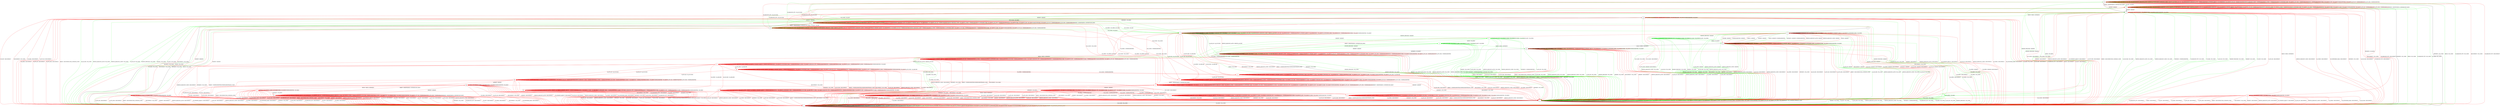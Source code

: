 digraph "" {
	graph ["Incoming time"=0.1345376968383789,
		"Outgoing time"=0.14912867546081543,
		Output="{'States': 36, 'Transitions': 837, 'Filename': '../results/ssh/OpenSSH-DropBear-z3-2.dot'}",
		Reference="{'States': 32, 'Transitions': 683, 'Filename': '../subjects/ssh/OpenSSH.dot'}",
		Solver=z3,
		Updated="{'States': 18, 'Transitions': 222, 'Filename': '../subjects/ssh/DropBear.dot'}",
		"f-measure"=0.15027624309392265,
		precision=0.3063063063063063,
		recall=0.09956076134699854
	];
	a -> a	[key=0,
		label="KEXINIT / NO_CONN"];
	a -> a	[key=1,
		label="SERVICE_REQUEST_AUTH / NO_CONN"];
	a -> a	[key=2,
		label="UA_PK_OK / NO_CONN"];
	a -> a	[key=3,
		label="SERVICE_REQUEST_CONN / NO_CONN"];
	a -> a	[key=4,
		label="NEWKEYS / NO_CONN"];
	a -> a	[key=5,
		label="UA_PK_NOK / NO_CONN"];
	a -> a	[key=6,
		label="CH_CLOSE / CH_NONE"];
	a -> a	[key=7,
		label="CH_REQUEST_PTY / CH_NONE"];
	a -> a	[key=8,
		label="KEX30 / NO_CONN"];
	a -> a	[key=9,
		label="CH_EOF / CH_NONE"];
	a -> a	[key=10,
		label="CH_DATA / CH_NONE"];
	a -> a	[key=11,
		color=green,
		label="KEXINIT_PROCEED / NO_CONN"];
	a -> a	[key=12,
		color=red,
		label="DISCONNECT / NO_CONN"];
	a -> a	[key=13,
		color=red,
		label="CH_WINDOW_ADJUST / CH_NONE"];
	a -> a	[key=14,
		color=red,
		label="DEBUG / NO_CONN"];
	a -> a	[key=15,
		color=red,
		label="UA_NONE / NO_CONN"];
	a -> a	[key=16,
		color=red,
		label="CH_EXTENDED_DATA / CH_NONE"];
	a -> a	[key=17,
		color=red,
		label="IGNORE / NO_CONN"];
	a -> a	[key=18,
		color=red,
		label="UNIMPLEMENTED / NO_CONN"];
	a -> a	[key=19,
		color=red,
		label="UA_PW_OK / NO_CONN"];
	a -> a	[key=20,
		color=red,
		label="UA_PW_NOK / NO_CONN"];
	a -> a	[key=21,
		color=red,
		label="REKEY / NO_CONN|NO_CONN|NO_CONN"];
	a -> j	[key=0,
		label="CH_OPEN / NO_CONN"];
	b -> b	[key=0,
		label="CH_OPEN / CH_MAX"];
	b -> b	[key=1,
		label="CH_DATA / NO_RESP"];
	b -> b	[key=2,
		color=green,
		label="UA_PK_NOK / NO_RESP"];
	b -> b	[key=3,
		color=green,
		label="SERVICE_REQUEST_AUTH / SERVICE_ACCEPT"];
	b -> b	[key=4,
		color=green,
		label="SERVICE_REQUEST_CONN / SERVICE_ACCEPT"];
	b -> b	[key=5,
		color=green,
		label="UA_PK_OK / NO_RESP"];
	b -> b	[key=6,
		color=red,
		label="SERVICE_REQUEST_AUTH / UNIMPLEMENTED"];
	b -> b	[key=7,
		color=red,
		label="CH_WINDOW_ADJUST / NO_RESP"];
	b -> b	[key=8,
		color=red,
		label="DEBUG / NO_RESP"];
	b -> b	[key=9,
		color=red,
		label="UA_PK_OK / UNIMPLEMENTED"];
	b -> b	[key=10,
		color=red,
		label="SERVICE_REQUEST_CONN / UNIMPLEMENTED"];
	b -> b	[key=11,
		color=red,
		label="UA_NONE / UNIMPLEMENTED"];
	b -> b	[key=12,
		color=red,
		label="CH_EXTENDED_DATA / NO_RESP"];
	b -> b	[key=13,
		color=red,
		label="UA_PK_NOK / UNIMPLEMENTED"];
	b -> b	[key=14,
		color=red,
		label="KEX30 / UNIMPLEMENTED"];
	b -> b	[key=15,
		color=red,
		label="IGNORE / NO_RESP"];
	b -> b	[key=16,
		color=red,
		label="CH_EOF / NO_RESP"];
	b -> b	[key=17,
		color=red,
		label="UNIMPLEMENTED / NO_RESP"];
	b -> b	[key=18,
		color=red,
		label="UA_PW_OK / UNIMPLEMENTED"];
	b -> b	[key=19,
		color=red,
		label="UA_PW_NOK / UNIMPLEMENTED"];
	b -> e	[key=0,
		color=green,
		label="CH_EOF / CH_EOF"];
	b -> e	[key=1,
		color=red,
		label="REKEY / KEXINIT|KEX31+NEWKEYS|NO_RESP"];
	b -> f	[key=0,
		label="KEXINIT / KEXINIT"];
	b -> i	[key=0,
		color=green,
		label="CH_CLOSE / CH_EOF"];
	b -> j	[key=0,
		label="NEWKEYS / NO_CONN"];
	b -> j	[key=1,
		color=green,
		label="KEX30 / NO_CONN"];
	b -> j	[key=2,
		color=green,
		label="CH_REQUEST_PTY / NO_CONN"];
	b -> j	[key=3,
		color=red,
		label="DISCONNECT / NO_CONN"];
	b -> j	[key=4,
		color=red,
		label="CH_REQUEST_PTY / DISCONNECT"];
	r	[color=green];
	b -> r	[key=0,
		color=green,
		label="KEXINIT_PROCEED / KEXINIT"];
	t	[color=red];
	b -> t	[key=0,
		color=red,
		label="CH_CLOSE / CH_CLOSE"];
	c -> l	[key=0];
	d -> b	[key=0,
		color=red,
		label="CH_REQUEST_PTY / CH_SUCCESS"];
	d -> d	[key=0,
		label="CH_OPEN / CH_MAX"];
	d -> d	[key=1,
		label="CH_EOF / NO_RESP"];
	d -> d	[key=2,
		color=green,
		label="UA_PK_NOK / NO_RESP"];
	d -> d	[key=3,
		color=green,
		label="SERVICE_REQUEST_AUTH / SERVICE_ACCEPT"];
	d -> d	[key=4,
		color=green,
		label="SERVICE_REQUEST_CONN / SERVICE_ACCEPT"];
	d -> d	[key=5,
		color=green,
		label="UA_PK_OK / NO_RESP"];
	d -> d	[key=6,
		color=red,
		label="SERVICE_REQUEST_AUTH / UNIMPLEMENTED"];
	d -> d	[key=7,
		color=red,
		label="CH_WINDOW_ADJUST / NO_RESP"];
	d -> d	[key=8,
		color=red,
		label="DEBUG / NO_RESP"];
	d -> d	[key=9,
		color=red,
		label="UA_PK_OK / UNIMPLEMENTED"];
	d -> d	[key=10,
		color=red,
		label="SERVICE_REQUEST_CONN / UNIMPLEMENTED"];
	d -> d	[key=11,
		color=red,
		label="UA_NONE / UNIMPLEMENTED"];
	d -> d	[key=12,
		color=red,
		label="CH_EXTENDED_DATA / NO_RESP"];
	d -> d	[key=13,
		color=red,
		label="UA_PK_NOK / UNIMPLEMENTED"];
	d -> d	[key=14,
		color=red,
		label="KEX30 / UNIMPLEMENTED"];
	d -> d	[key=15,
		color=red,
		label="IGNORE / NO_RESP"];
	d -> d	[key=16,
		color=red,
		label="CH_DATA / NO_RESP"];
	d -> d	[key=17,
		color=red,
		label="UNIMPLEMENTED / NO_RESP"];
	d -> d	[key=18,
		color=red,
		label="UA_PW_OK / UNIMPLEMENTED"];
	d -> d	[key=19,
		color=red,
		label="UA_PW_NOK / UNIMPLEMENTED"];
	d -> e	[key=0,
		color=green,
		label="CH_REQUEST_PTY / CH_SUCCESS"];
	d -> f	[key=0,
		color=green,
		label="KEXINIT / KEXINIT"];
	d -> i	[key=0,
		color=green,
		label="CH_CLOSE / NO_RESP"];
	d -> j	[key=0,
		label="NEWKEYS / NO_CONN"];
	d -> j	[key=1,
		color=green,
		label="KEX30 / NO_CONN"];
	d -> j	[key=2,
		color=green,
		label="CH_DATA / NO_CONN"];
	d -> j	[key=3,
		color=red,
		label="DISCONNECT / NO_CONN"];
	d -> n	[key=0,
		color=red,
		label="REKEY / KEXINIT|KEX31+NEWKEYS|NO_RESP"];
	d -> r	[key=0,
		color=green,
		label="KEXINIT_PROCEED / KEXINIT"];
	d -> t	[key=0,
		color=red,
		label="CH_CLOSE / CH_CLOSE"];
	ff	[color=red];
	d -> ff	[key=0,
		color=red,
		label="KEXINIT / KEXINIT"];
	e -> e	[key=0,
		label="CH_OPEN / CH_MAX"];
	e -> e	[key=1,
		label="CH_EOF / NO_RESP"];
	e -> e	[key=2,
		color=green,
		label="UA_PK_NOK / NO_RESP"];
	e -> e	[key=3,
		color=green,
		label="SERVICE_REQUEST_AUTH / SERVICE_ACCEPT"];
	e -> e	[key=4,
		color=green,
		label="SERVICE_REQUEST_CONN / SERVICE_ACCEPT"];
	e -> e	[key=5,
		color=green,
		label="UA_PK_OK / NO_RESP"];
	e -> e	[key=6,
		color=red,
		label="SERVICE_REQUEST_AUTH / NO_RESP"];
	e -> e	[key=7,
		color=red,
		label="CH_WINDOW_ADJUST / NO_RESP"];
	e -> e	[key=8,
		color=red,
		label="DEBUG / NO_RESP"];
	e -> e	[key=9,
		color=red,
		label="UA_PK_OK / UNIMPLEMENTED"];
	e -> e	[key=10,
		color=red,
		label="SERVICE_REQUEST_CONN / NO_RESP"];
	e -> e	[key=11,
		color=red,
		label="UA_NONE / UNIMPLEMENTED"];
	e -> e	[key=12,
		color=red,
		label="CH_EXTENDED_DATA / NO_RESP"];
	e -> e	[key=13,
		color=red,
		label="UA_PK_NOK / UNIMPLEMENTED"];
	e -> e	[key=14,
		color=red,
		label="KEX30 / NO_RESP"];
	e -> e	[key=15,
		color=red,
		label="IGNORE / NO_RESP"];
	e -> e	[key=16,
		color=red,
		label="CH_DATA / NO_RESP"];
	e -> e	[key=17,
		color=red,
		label="UNIMPLEMENTED / NO_RESP"];
	e -> e	[key=18,
		color=red,
		label="UA_PW_OK / UNIMPLEMENTED"];
	e -> e	[key=19,
		color=red,
		label="UA_PW_NOK / UNIMPLEMENTED"];
	e -> e	[key=20,
		color=red,
		label="REKEY / KEXINIT|KEX31+NEWKEYS|NO_RESP"];
	e -> f	[key=0,
		label="KEXINIT / KEXINIT"];
	e -> i	[key=0,
		color=green,
		label="CH_CLOSE / NO_RESP"];
	e -> j	[key=0,
		label="NEWKEYS / NO_CONN"];
	e -> j	[key=1,
		color=green,
		label="KEX30 / NO_CONN"];
	e -> j	[key=2,
		color=green,
		label="CH_REQUEST_PTY / NO_CONN"];
	e -> j	[key=3,
		color=green,
		label="CH_DATA / NO_CONN"];
	e -> j	[key=4,
		color=red,
		label="DISCONNECT / NO_CONN"];
	e -> j	[key=5,
		color=red,
		label="CH_REQUEST_PTY / DISCONNECT"];
	e -> r	[key=0,
		color=green,
		label="KEXINIT_PROCEED / KEXINIT"];
	z	[color=red];
	e -> z	[key=0,
		color=red,
		label="CH_CLOSE / CH_CLOSE"];
	f -> a	[key=0,
		color=green,
		label="CH_CLOSE / NO_CONN"];
	f -> a	[key=1,
		color=red,
		label="CH_CLOSE / DISCONNECT"];
	f -> f	[key=0,
		label="CH_OPEN / CH_MAX"];
	f -> f	[key=1,
		color=red,
		label="DEBUG / NO_RESP"];
	f -> f	[key=2,
		color=red,
		label="IGNORE / NO_RESP"];
	f -> f	[key=3,
		color=red,
		label="UNIMPLEMENTED / NO_RESP"];
	f -> g	[key=0,
		color=green,
		label="KEX30 / KEX31+NEWKEYS"];
	f -> j	[key=0,
		color=green,
		label="UA_PK_NOK / NO_CONN"];
	f -> j	[key=1,
		color=green,
		label="SERVICE_REQUEST_AUTH / NO_CONN"];
	f -> j	[key=2,
		color=green,
		label="SERVICE_REQUEST_CONN / NO_CONN"];
	f -> j	[key=3,
		color=green,
		label="NEWKEYS / UNIMPLEMENTED"];
	f -> j	[key=4,
		color=green,
		label="CH_REQUEST_PTY / NO_CONN"];
	f -> j	[key=5,
		color=green,
		label="CH_DATA / NO_CONN"];
	f -> j	[key=6,
		color=green,
		label="UA_PK_OK / NO_CONN"];
	f -> j	[key=7,
		color=green,
		label="KEXINIT_PROCEED / NO_CONN"];
	f -> j	[key=8,
		color=green,
		label="KEXINIT / NO_CONN"];
	f -> j	[key=9,
		color=green,
		label="CH_EOF / NO_CONN"];
	f -> j	[key=10,
		color=red,
		label="DISCONNECT / NO_CONN"];
	f -> j	[key=11,
		color=red,
		label="KEXINIT / DISCONNECT"];
	f -> j	[key=12,
		color=red,
		label="SERVICE_REQUEST_AUTH / DISCONNECT"];
	f -> j	[key=13,
		color=red,
		label="CH_WINDOW_ADJUST / DISCONNECT"];
	f -> j	[key=14,
		color=red,
		label="UA_PK_OK / DISCONNECT"];
	f -> j	[key=15,
		color=red,
		label="SERVICE_REQUEST_CONN / DISCONNECT"];
	f -> j	[key=16,
		color=red,
		label="UA_NONE / DISCONNECT"];
	f -> j	[key=17,
		color=red,
		label="CH_EXTENDED_DATA / DISCONNECT"];
	f -> j	[key=18,
		color=red,
		label="NEWKEYS / NO_CONN"];
	f -> j	[key=19,
		color=red,
		label="UA_PK_NOK / DISCONNECT"];
	f -> j	[key=20,
		color=red,
		label="CH_REQUEST_PTY / DISCONNECT"];
	f -> j	[key=21,
		color=red,
		label="CH_EOF / DISCONNECT"];
	f -> j	[key=22,
		color=red,
		label="CH_DATA / DISCONNECT"];
	f -> j	[key=23,
		color=red,
		label="UA_PW_OK / DISCONNECT"];
	f -> j	[key=24,
		color=red,
		label="UA_PW_NOK / DISCONNECT"];
	f -> j	[key=25,
		color=red,
		label="REKEY / DISCONNECT|NO_CONN|NO_CONN"];
	jj	[color=red];
	f -> jj	[key=0,
		color=red,
		label="KEX30 / KEX31+NEWKEYS"];
	g -> a	[key=0,
		color=green,
		label="CH_CLOSE / NO_CONN"];
	g -> a	[key=1,
		color=red,
		label="CH_CLOSE / DISCONNECT"];
	g -> g	[key=0,
		label="CH_OPEN / CH_MAX"];
	g -> g	[key=1,
		color=green,
		label="KEX30 / UNIMPLEMENTED"];
	g -> g	[key=2,
		color=red,
		label="DEBUG / NO_RESP"];
	g -> g	[key=3,
		color=red,
		label="IGNORE / NO_RESP"];
	g -> g	[key=4,
		color=red,
		label="UNIMPLEMENTED / NO_RESP"];
	g -> j	[key=0,
		color=green,
		label="UA_PK_NOK / NO_CONN"];
	g -> j	[key=1,
		color=green,
		label="SERVICE_REQUEST_AUTH / NO_CONN"];
	g -> j	[key=2,
		color=green,
		label="SERVICE_REQUEST_CONN / NO_CONN"];
	g -> j	[key=3,
		color=green,
		label="CH_REQUEST_PTY / NO_CONN"];
	g -> j	[key=4,
		color=green,
		label="CH_DATA / NO_CONN"];
	g -> j	[key=5,
		color=green,
		label="UA_PK_OK / NO_CONN"];
	g -> j	[key=6,
		color=green,
		label="KEXINIT_PROCEED / NO_CONN"];
	g -> j	[key=7,
		color=green,
		label="KEXINIT / NO_CONN"];
	g -> j	[key=8,
		color=green,
		label="CH_EOF / NO_CONN"];
	g -> j	[key=9,
		color=red,
		label="DISCONNECT / NO_CONN"];
	g -> j	[key=10,
		color=red,
		label="KEXINIT / DISCONNECT"];
	g -> j	[key=11,
		color=red,
		label="SERVICE_REQUEST_AUTH / DISCONNECT"];
	g -> j	[key=12,
		color=red,
		label="CH_WINDOW_ADJUST / DISCONNECT"];
	g -> j	[key=13,
		color=red,
		label="UA_PK_OK / DISCONNECT"];
	g -> j	[key=14,
		color=red,
		label="SERVICE_REQUEST_CONN / DISCONNECT"];
	g -> j	[key=15,
		color=red,
		label="UA_NONE / DISCONNECT"];
	g -> j	[key=16,
		color=red,
		label="CH_EXTENDED_DATA / DISCONNECT"];
	g -> j	[key=17,
		color=red,
		label="UA_PK_NOK / DISCONNECT"];
	g -> j	[key=18,
		color=red,
		label="CH_REQUEST_PTY / DISCONNECT"];
	g -> j	[key=19,
		color=red,
		label="KEX30 / DISCONNECT"];
	g -> j	[key=20,
		color=red,
		label="CH_EOF / DISCONNECT"];
	g -> j	[key=21,
		color=red,
		label="CH_DATA / DISCONNECT"];
	g -> j	[key=22,
		color=red,
		label="UA_PW_OK / DISCONNECT"];
	g -> j	[key=23,
		color=red,
		label="UA_PW_NOK / DISCONNECT"];
	g -> j	[key=24,
		color=red,
		label="REKEY / DISCONNECT|NO_CONN|NO_CONN"];
	g -> n	[key=0,
		label="NEWKEYS / NO_RESP"];
	h -> a	[key=0,
		color=green,
		label="UA_PK_NOK / NO_CONN"];
	h -> a	[key=1,
		color=green,
		label="SERVICE_REQUEST_AUTH / NO_CONN"];
	h -> a	[key=2,
		color=green,
		label="SERVICE_REQUEST_CONN / NO_CONN"];
	h -> a	[key=3,
		color=green,
		label="UA_PK_OK / NO_CONN"];
	h -> a	[key=4,
		color=green,
		label="KEXINIT_PROCEED / NO_CONN"];
	h -> a	[key=5,
		color=green,
		label="KEXINIT / NO_CONN"];
	h -> a	[key=6,
		color=red,
		label="DISCONNECT / NO_CONN"];
	h -> a	[key=7,
		color=red,
		label="KEXINIT / DISCONNECT"];
	h -> a	[key=8,
		color=red,
		label="SERVICE_REQUEST_AUTH / DISCONNECT"];
	h -> a	[key=9,
		color=red,
		label="UA_PK_OK / DISCONNECT"];
	h -> a	[key=10,
		color=red,
		label="SERVICE_REQUEST_CONN / DISCONNECT"];
	h -> a	[key=11,
		color=red,
		label="UA_NONE / DISCONNECT"];
	h -> a	[key=12,
		color=red,
		label="UA_PK_NOK / DISCONNECT"];
	h -> a	[key=13,
		color=red,
		label="KEX30 / DISCONNECT"];
	h -> a	[key=14,
		color=red,
		label="UA_PW_OK / DISCONNECT"];
	h -> a	[key=15,
		color=red,
		label="UA_PW_NOK / DISCONNECT"];
	h -> a	[key=16,
		color=red,
		label="REKEY / DISCONNECT|NO_CONN|NO_CONN"];
	h -> h	[key=0,
		label="CH_CLOSE / CH_NONE"];
	h -> h	[key=1,
		label="CH_REQUEST_PTY / CH_NONE"];
	h -> h	[key=2,
		label="CH_EOF / CH_NONE"];
	h -> h	[key=3,
		label="CH_DATA / CH_NONE"];
	h -> h	[key=4,
		color=green,
		label="KEX30 / UNIMPLEMENTED"];
	h -> h	[key=5,
		color=red,
		label="CH_WINDOW_ADJUST / CH_NONE"];
	h -> h	[key=6,
		color=red,
		label="DEBUG / NO_RESP"];
	h -> h	[key=7,
		color=red,
		label="CH_EXTENDED_DATA / CH_NONE"];
	h -> h	[key=8,
		color=red,
		label="IGNORE / NO_RESP"];
	h -> h	[key=9,
		color=red,
		label="UNIMPLEMENTED / NO_RESP"];
	h -> j	[key=0,
		color=green,
		label="CH_OPEN / NO_CONN"];
	h -> j	[key=1,
		color=red,
		label="CH_OPEN / DISCONNECT"];
	h -> k	[key=0,
		label="NEWKEYS / NO_RESP"];
	i -> a	[key=0,
		label="NEWKEYS / NO_CONN"];
	i -> a	[key=1,
		color=green,
		label="KEX30 / NO_CONN"];
	i -> a	[key=2,
		color=red,
		label="DISCONNECT / NO_CONN"];
	i -> a	[key=3,
		color=red,
		label="SERVICE_REQUEST_CONN / DISCONNECT"];
	i -> a	[key=4,
		color=red,
		label="REKEY / UNIMPLEMENTED|UNIMPLEMENTED|NO_CONN"];
	i -> i	[key=0,
		label="SERVICE_REQUEST_AUTH / SERVICE_ACCEPT"];
	i -> i	[key=1,
		label="CH_CLOSE / CH_NONE"];
	i -> i	[key=2,
		label="CH_REQUEST_PTY / CH_NONE"];
	i -> i	[key=3,
		label="CH_EOF / CH_NONE"];
	i -> i	[key=4,
		label="CH_DATA / CH_NONE"];
	i -> i	[key=5,
		color=green,
		label="UA_PK_NOK / NO_RESP"];
	i -> i	[key=6,
		color=green,
		label="SERVICE_REQUEST_CONN / SERVICE_ACCEPT"];
	i -> i	[key=7,
		color=green,
		label="UA_PK_OK / NO_RESP"];
	i -> i	[key=8,
		color=red,
		label="KEXINIT / UNIMPLEMENTED"];
	i -> i	[key=9,
		color=red,
		label="CH_WINDOW_ADJUST / CH_NONE"];
	i -> i	[key=10,
		color=red,
		label="DEBUG / NO_RESP"];
	i -> i	[key=11,
		color=red,
		label="CH_EXTENDED_DATA / CH_NONE"];
	i -> i	[key=12,
		color=red,
		label="KEX30 / UNIMPLEMENTED"];
	i -> i	[key=13,
		color=red,
		label="IGNORE / NO_RESP"];
	i -> i	[key=14,
		color=red,
		label="UNIMPLEMENTED / NO_RESP"];
	i -> n	[key=0,
		color=green,
		label="CH_OPEN / CH_OPEN_SUCCESS"];
	p	[color=green];
	i -> p	[key=0,
		color=green,
		label="KEXINIT_PROCEED / KEXINIT"];
	q	[color=green];
	i -> q	[key=0,
		color=green,
		label="KEXINIT / KEXINIT"];
	i -> t	[key=0,
		color=red,
		label="UA_PK_OK / UA_SUCCESS"];
	i -> t	[key=1,
		color=red,
		label="UA_PW_OK / UA_SUCCESS"];
	u	[color=red];
	i -> u	[key=0,
		color=red,
		label="UA_PW_NOK / UA_FAILURE"];
	v	[color=red];
	i -> v	[key=0,
		color=red,
		label="UA_NONE / UA_FAILURE"];
	w	[color=red];
	i -> w	[key=0,
		color=red,
		label="UA_PK_NOK / UA_FAILURE"];
	x	[color=red];
	i -> x	[key=0,
		color=red,
		label="CH_OPEN / UNIMPLEMENTED"];
	j -> a	[key=0,
		label="CH_CLOSE / NO_CONN"];
	j -> j	[key=0,
		label="KEXINIT / NO_CONN"];
	j -> j	[key=1,
		label="SERVICE_REQUEST_AUTH / NO_CONN"];
	j -> j	[key=2,
		label="UA_PK_OK / NO_CONN"];
	j -> j	[key=3,
		label="SERVICE_REQUEST_CONN / NO_CONN"];
	j -> j	[key=4,
		label="NEWKEYS / NO_CONN"];
	j -> j	[key=5,
		label="UA_PK_NOK / NO_CONN"];
	j -> j	[key=6,
		label="CH_OPEN / CH_MAX"];
	j -> j	[key=7,
		label="CH_REQUEST_PTY / NO_CONN"];
	j -> j	[key=8,
		label="KEX30 / NO_CONN"];
	j -> j	[key=9,
		label="CH_EOF / NO_CONN"];
	j -> j	[key=10,
		label="CH_DATA / NO_CONN"];
	j -> j	[key=11,
		color=green,
		label="KEXINIT_PROCEED / NO_CONN"];
	j -> j	[key=12,
		color=red,
		label="DISCONNECT / NO_CONN"];
	j -> j	[key=13,
		color=red,
		label="CH_WINDOW_ADJUST / NO_CONN"];
	j -> j	[key=14,
		color=red,
		label="DEBUG / NO_CONN"];
	j -> j	[key=15,
		color=red,
		label="UA_NONE / NO_CONN"];
	j -> j	[key=16,
		color=red,
		label="CH_EXTENDED_DATA / NO_CONN"];
	j -> j	[key=17,
		color=red,
		label="IGNORE / NO_CONN"];
	j -> j	[key=18,
		color=red,
		label="UNIMPLEMENTED / NO_CONN"];
	j -> j	[key=19,
		color=red,
		label="UA_PW_OK / NO_CONN"];
	j -> j	[key=20,
		color=red,
		label="UA_PW_NOK / NO_CONN"];
	j -> j	[key=21,
		color=red,
		label="REKEY / NO_CONN|NO_CONN|NO_CONN"];
	k -> a	[key=0,
		label="NEWKEYS / NO_CONN"];
	k -> a	[key=1,
		color=green,
		label="KEX30 / NO_CONN"];
	k -> a	[key=2,
		color=green,
		label="SERVICE_REQUEST_CONN / NO_CONN"];
	k -> a	[key=3,
		color=red,
		label="DISCONNECT / NO_CONN"];
	k -> a	[key=4,
		color=red,
		label="SERVICE_REQUEST_CONN / DISCONNECT"];
	k -> a	[key=5,
		color=red,
		label="REKEY / UNIMPLEMENTED|UNIMPLEMENTED|NO_CONN"];
	k -> i	[key=0,
		color=green,
		label="UA_PK_OK / UA_SUCCESS"];
	k -> i	[key=1,
		color=red,
		label="SERVICE_REQUEST_AUTH / SERVICE_ACCEPT"];
	k -> j	[key=0,
		color=green,
		label="CH_OPEN / NO_CONN"];
	k -> k	[key=0,
		label="CH_CLOSE / CH_NONE"];
	k -> k	[key=1,
		label="CH_REQUEST_PTY / CH_NONE"];
	k -> k	[key=2,
		label="CH_EOF / CH_NONE"];
	k -> k	[key=3,
		label="CH_DATA / CH_NONE"];
	k -> k	[key=4,
		color=green,
		label="UA_PK_NOK / UA_FAILURE"];
	k -> k	[key=5,
		color=green,
		label="SERVICE_REQUEST_AUTH / SERVICE_ACCEPT"];
	k -> k	[key=6,
		color=red,
		label="KEXINIT / UNIMPLEMENTED"];
	k -> k	[key=7,
		color=red,
		label="CH_WINDOW_ADJUST / CH_NONE"];
	k -> k	[key=8,
		color=red,
		label="DEBUG / NO_RESP"];
	k -> k	[key=9,
		color=red,
		label="UA_PK_OK / UNIMPLEMENTED"];
	k -> k	[key=10,
		color=red,
		label="UA_NONE / UNIMPLEMENTED"];
	k -> k	[key=11,
		color=red,
		label="CH_EXTENDED_DATA / CH_NONE"];
	k -> k	[key=12,
		color=red,
		label="UA_PK_NOK / UNIMPLEMENTED"];
	k -> k	[key=13,
		color=red,
		label="KEX30 / UNIMPLEMENTED"];
	k -> k	[key=14,
		color=red,
		label="IGNORE / NO_RESP"];
	k -> k	[key=15,
		color=red,
		label="UNIMPLEMENTED / NO_RESP"];
	k -> k	[key=16,
		color=red,
		label="UA_PW_OK / UNIMPLEMENTED"];
	k -> k	[key=17,
		color=red,
		label="UA_PW_NOK / UNIMPLEMENTED"];
	k -> p	[key=0,
		color=green,
		label="KEXINIT_PROCEED / KEXINIT"];
	k -> q	[key=0,
		color=green,
		label="KEXINIT / KEXINIT"];
	s	[color=red];
	k -> s	[key=0,
		color=red,
		label="CH_OPEN / UNIMPLEMENTED"];
	l -> a	[key=0,
		color=green,
		label="UA_PK_NOK / KEXINIT"];
	l -> a	[key=1,
		color=green,
		label="SERVICE_REQUEST_AUTH / KEXINIT"];
	l -> a	[key=2,
		color=green,
		label="SERVICE_REQUEST_CONN / KEXINIT"];
	l -> a	[key=3,
		color=green,
		label="UA_PK_OK / KEXINIT"];
	l -> a	[key=4,
		color=red,
		label="DISCONNECT / KEXINIT"];
	l -> a	[key=5,
		color=red,
		label="UA_PK_OK / KEXINIT+DISCONNECT"];
	l -> a	[key=6,
		color=red,
		label="UA_NONE / KEXINIT+DISCONNECT"];
	l -> a	[key=7,
		color=red,
		label="NEWKEYS / KEXINIT"];
	l -> a	[key=8,
		color=red,
		label="UA_PK_NOK / KEXINIT+DISCONNECT"];
	l -> a	[key=9,
		color=red,
		label="UA_PW_OK / KEXINIT+DISCONNECT"];
	l -> a	[key=10,
		color=red,
		label="UA_PW_NOK / KEXINIT+DISCONNECT"];
	l -> j	[key=0,
		color=green,
		label="CH_OPEN / KEXINIT"];
	l -> j	[key=1,
		color=red,
		label="CH_OPEN / KEXINIT+DISCONNECT"];
	l -> k	[key=0,
		color=red,
		label="REKEY / KEXINIT|KEX31+NEWKEYS|NO_RESP"];
	l -> l	[key=0,
		label="CH_CLOSE / CH_NONE"];
	l -> l	[key=1,
		label="CH_REQUEST_PTY / CH_NONE"];
	l -> l	[key=2,
		label="CH_EOF / CH_NONE"];
	l -> l	[key=3,
		label="CH_DATA / CH_NONE"];
	l -> l	[key=4,
		color=red,
		label="CH_WINDOW_ADJUST / CH_NONE"];
	l -> l	[key=5,
		color=red,
		label="CH_EXTENDED_DATA / CH_NONE"];
	l -> m	[key=0,
		label="KEXINIT / KEXINIT"];
	l -> m	[key=1,
		color=green,
		label="KEX30 / KEXINIT+UNIMPLEMENTED"];
	l -> m	[key=2,
		color=green,
		label="NEWKEYS / KEXINIT+UNIMPLEMENTED"];
	l -> m	[key=3,
		color=red,
		label="SERVICE_REQUEST_AUTH / KEXINIT"];
	l -> m	[key=4,
		color=red,
		label="DEBUG / KEXINIT"];
	l -> m	[key=5,
		color=red,
		label="SERVICE_REQUEST_CONN / KEXINIT"];
	l -> m	[key=6,
		color=red,
		label="KEX30 / KEXINIT"];
	l -> m	[key=7,
		color=red,
		label="IGNORE / KEXINIT"];
	l -> m	[key=8,
		color=red,
		label="UNIMPLEMENTED / KEXINIT"];
	o	[color=green];
	l -> o	[key=0,
		color=green,
		label="KEXINIT_PROCEED / KEXINIT"];
	m -> a	[key=0,
		color=green,
		label="UA_PK_NOK / NO_CONN"];
	m -> a	[key=1,
		color=green,
		label="SERVICE_REQUEST_AUTH / NO_CONN"];
	m -> a	[key=2,
		color=green,
		label="SERVICE_REQUEST_CONN / NO_CONN"];
	m -> a	[key=3,
		color=green,
		label="UA_PK_OK / NO_CONN"];
	m -> a	[key=4,
		color=green,
		label="KEXINIT_PROCEED / NO_CONN"];
	m -> a	[key=5,
		color=green,
		label="KEXINIT / NO_CONN"];
	m -> a	[key=6,
		color=red,
		label="DISCONNECT / NO_CONN"];
	m -> a	[key=7,
		color=red,
		label="KEXINIT / DISCONNECT"];
	m -> a	[key=8,
		color=red,
		label="SERVICE_REQUEST_AUTH / DISCONNECT"];
	m -> a	[key=9,
		color=red,
		label="UA_PK_OK / DISCONNECT"];
	m -> a	[key=10,
		color=red,
		label="SERVICE_REQUEST_CONN / DISCONNECT"];
	m -> a	[key=11,
		color=red,
		label="UA_NONE / DISCONNECT"];
	m -> a	[key=12,
		color=red,
		label="NEWKEYS / NO_CONN"];
	m -> a	[key=13,
		color=red,
		label="UA_PK_NOK / DISCONNECT"];
	m -> a	[key=14,
		color=red,
		label="UA_PW_OK / DISCONNECT"];
	m -> a	[key=15,
		color=red,
		label="UA_PW_NOK / DISCONNECT"];
	m -> a	[key=16,
		color=red,
		label="REKEY / DISCONNECT|NO_CONN|NO_CONN"];
	m -> h	[key=0,
		label="KEX30 / KEX31+NEWKEYS"];
	m -> j	[key=0,
		color=green,
		label="CH_OPEN / NO_CONN"];
	m -> j	[key=1,
		color=red,
		label="CH_OPEN / DISCONNECT"];
	m -> m	[key=0,
		label="CH_CLOSE / CH_NONE"];
	m -> m	[key=1,
		label="CH_REQUEST_PTY / CH_NONE"];
	m -> m	[key=2,
		label="CH_EOF / CH_NONE"];
	m -> m	[key=3,
		label="CH_DATA / CH_NONE"];
	m -> m	[key=4,
		color=green,
		label="NEWKEYS / UNIMPLEMENTED"];
	m -> m	[key=5,
		color=red,
		label="CH_WINDOW_ADJUST / CH_NONE"];
	m -> m	[key=6,
		color=red,
		label="DEBUG / NO_RESP"];
	m -> m	[key=7,
		color=red,
		label="CH_EXTENDED_DATA / CH_NONE"];
	m -> m	[key=8,
		color=red,
		label="IGNORE / NO_RESP"];
	m -> m	[key=9,
		color=red,
		label="UNIMPLEMENTED / NO_RESP"];
	n -> b	[key=0,
		color=green,
		label="CH_REQUEST_PTY / CH_SUCCESS"];
	n -> d	[key=0,
		color=green,
		label="CH_EOF / CH_EOF"];
	n -> e	[key=0,
		color=red,
		label="CH_REQUEST_PTY / CH_SUCCESS"];
	n -> f	[key=0,
		color=green,
		label="KEXINIT / KEXINIT"];
	n -> i	[key=0,
		color=green,
		label="CH_CLOSE / CH_EOF"];
	n -> j	[key=0,
		label="NEWKEYS / NO_CONN"];
	n -> j	[key=1,
		color=green,
		label="KEX30 / NO_CONN"];
	n -> j	[key=2,
		color=red,
		label="DISCONNECT / NO_CONN"];
	n -> n	[key=0,
		label="CH_OPEN / CH_MAX"];
	n -> n	[key=1,
		label="CH_DATA / NO_RESP"];
	n -> n	[key=2,
		color=green,
		label="UA_PK_NOK / NO_RESP"];
	n -> n	[key=3,
		color=green,
		label="SERVICE_REQUEST_AUTH / SERVICE_ACCEPT"];
	n -> n	[key=4,
		color=green,
		label="SERVICE_REQUEST_CONN / SERVICE_ACCEPT"];
	n -> n	[key=5,
		color=green,
		label="UA_PK_OK / NO_RESP"];
	n -> n	[key=6,
		color=red,
		label="SERVICE_REQUEST_AUTH / NO_RESP"];
	n -> n	[key=7,
		color=red,
		label="CH_WINDOW_ADJUST / NO_RESP"];
	n -> n	[key=8,
		color=red,
		label="DEBUG / NO_RESP"];
	n -> n	[key=9,
		color=red,
		label="UA_PK_OK / UNIMPLEMENTED"];
	n -> n	[key=10,
		color=red,
		label="SERVICE_REQUEST_CONN / NO_RESP"];
	n -> n	[key=11,
		color=red,
		label="UA_NONE / UNIMPLEMENTED"];
	n -> n	[key=12,
		color=red,
		label="CH_EXTENDED_DATA / NO_RESP"];
	n -> n	[key=13,
		color=red,
		label="UA_PK_NOK / UNIMPLEMENTED"];
	n -> n	[key=14,
		color=red,
		label="KEX30 / NO_RESP"];
	n -> n	[key=15,
		color=red,
		label="IGNORE / NO_RESP"];
	n -> n	[key=16,
		color=red,
		label="CH_EOF / NO_RESP"];
	n -> n	[key=17,
		color=red,
		label="UNIMPLEMENTED / NO_RESP"];
	n -> n	[key=18,
		color=red,
		label="UA_PW_OK / UNIMPLEMENTED"];
	n -> n	[key=19,
		color=red,
		label="UA_PW_NOK / UNIMPLEMENTED"];
	n -> n	[key=20,
		color=red,
		label="REKEY / KEXINIT|KEX31+NEWKEYS|NO_RESP"];
	n -> r	[key=0,
		color=green,
		label="KEXINIT_PROCEED / KEXINIT"];
	n -> z	[key=0,
		color=red,
		label="CH_CLOSE / CH_CLOSE"];
	n -> ff	[key=0,
		color=red,
		label="KEXINIT / KEXINIT"];
	o -> a	[key=0,
		color=green,
		label="UA_PK_NOK / NO_CONN"];
	o -> a	[key=1,
		color=green,
		label="SERVICE_REQUEST_AUTH / NO_CONN"];
	o -> a	[key=2,
		color=green,
		label="SERVICE_REQUEST_CONN / NO_CONN"];
	o -> a	[key=3,
		color=green,
		label="UA_PK_OK / NO_CONN"];
	o -> a	[key=4,
		color=green,
		label="KEXINIT_PROCEED / NO_CONN"];
	o -> a	[key=5,
		color=green,
		label="KEXINIT / NO_CONN"];
	o -> j	[key=0,
		color=green,
		label="CH_OPEN / NO_CONN"];
	o -> m	[key=0,
		color=green,
		label="KEX30 / NO_RESP"];
	o -> o	[key=0,
		color=green,
		label="NEWKEYS / UNIMPLEMENTED"];
	o -> o	[key=1,
		color=green,
		label="CH_REQUEST_PTY / CH_NONE"];
	o -> o	[key=2,
		color=green,
		label="CH_DATA / CH_NONE"];
	o -> o	[key=3,
		color=green,
		label="CH_CLOSE / CH_NONE"];
	o -> o	[key=4,
		color=green,
		label="CH_EOF / CH_NONE"];
	p -> a	[key=0,
		color=green,
		label="UA_PK_NOK / NO_CONN"];
	p -> a	[key=1,
		color=green,
		label="SERVICE_REQUEST_AUTH / NO_CONN"];
	p -> a	[key=2,
		color=green,
		label="SERVICE_REQUEST_CONN / NO_CONN"];
	p -> a	[key=3,
		color=green,
		label="NEWKEYS / UNIMPLEMENTED"];
	p -> a	[key=4,
		color=green,
		label="UA_PK_OK / NO_CONN"];
	p -> a	[key=5,
		color=green,
		label="KEXINIT_PROCEED / NO_CONN"];
	p -> a	[key=6,
		color=green,
		label="KEXINIT / NO_CONN"];
	p -> j	[key=0,
		color=green,
		label="CH_OPEN / NO_CONN"];
	p -> p	[key=0,
		color=green,
		label="CH_REQUEST_PTY / CH_NONE"];
	p -> p	[key=1,
		color=green,
		label="CH_DATA / CH_NONE"];
	p -> p	[key=2,
		color=green,
		label="CH_CLOSE / CH_NONE"];
	p -> p	[key=3,
		color=green,
		label="CH_EOF / CH_NONE"];
	p -> q	[key=0,
		color=green,
		label="KEX30 / NO_RESP"];
	q -> a	[key=0,
		color=green,
		label="UA_PK_NOK / NO_CONN"];
	q -> a	[key=1,
		color=green,
		label="SERVICE_REQUEST_AUTH / NO_CONN"];
	q -> a	[key=2,
		color=green,
		label="SERVICE_REQUEST_CONN / NO_CONN"];
	q -> a	[key=3,
		color=green,
		label="NEWKEYS / UNIMPLEMENTED"];
	q -> a	[key=4,
		color=green,
		label="UA_PK_OK / NO_CONN"];
	q -> a	[key=5,
		color=green,
		label="KEXINIT_PROCEED / NO_CONN"];
	q -> a	[key=6,
		color=green,
		label="KEXINIT / NO_CONN"];
	q -> h	[key=0,
		color=green,
		label="KEX30 / KEX31+NEWKEYS"];
	q -> j	[key=0,
		color=green,
		label="CH_OPEN / NO_CONN"];
	q -> q	[key=0,
		color=green,
		label="CH_REQUEST_PTY / CH_NONE"];
	q -> q	[key=1,
		color=green,
		label="CH_DATA / CH_NONE"];
	q -> q	[key=2,
		color=green,
		label="CH_CLOSE / CH_NONE"];
	q -> q	[key=3,
		color=green,
		label="CH_EOF / CH_NONE"];
	r -> a	[key=0,
		color=green,
		label="CH_CLOSE / NO_CONN"];
	r -> f	[key=0,
		color=green,
		label="KEX30 / NO_RESP"];
	r -> j	[key=0,
		color=green,
		label="UA_PK_NOK / NO_CONN"];
	r -> j	[key=1,
		color=green,
		label="SERVICE_REQUEST_AUTH / NO_CONN"];
	r -> j	[key=2,
		color=green,
		label="SERVICE_REQUEST_CONN / NO_CONN"];
	r -> j	[key=3,
		color=green,
		label="NEWKEYS / UNIMPLEMENTED"];
	r -> j	[key=4,
		color=green,
		label="CH_REQUEST_PTY / NO_CONN"];
	r -> j	[key=5,
		color=green,
		label="CH_DATA / NO_CONN"];
	r -> j	[key=6,
		color=green,
		label="UA_PK_OK / NO_CONN"];
	r -> j	[key=7,
		color=green,
		label="KEXINIT_PROCEED / NO_CONN"];
	r -> j	[key=8,
		color=green,
		label="KEXINIT / NO_CONN"];
	r -> j	[key=9,
		color=green,
		label="CH_EOF / NO_CONN"];
	r -> r	[key=0,
		color=green,
		label="CH_OPEN / CH_MAX"];
	s -> j	[key=0,
		color=red,
		label="DISCONNECT / NO_CONN"];
	s -> j	[key=1,
		color=red,
		label="SERVICE_REQUEST_CONN / DISCONNECT"];
	s -> j	[key=2,
		color=red,
		label="NEWKEYS / NO_CONN"];
	s -> j	[key=3,
		color=red,
		label="REKEY / UNIMPLEMENTED|UNIMPLEMENTED|NO_CONN"];
	s -> k	[key=0,
		color=red,
		label="CH_CLOSE / UNIMPLEMENTED"];
	s -> s	[key=0,
		color=red,
		label="KEXINIT / UNIMPLEMENTED"];
	s -> s	[key=1,
		color=red,
		label="CH_WINDOW_ADJUST / UNIMPLEMENTED"];
	s -> s	[key=2,
		color=red,
		label="DEBUG / NO_RESP"];
	s -> s	[key=3,
		color=red,
		label="UA_PK_OK / UNIMPLEMENTED"];
	s -> s	[key=4,
		color=red,
		label="UA_NONE / UNIMPLEMENTED"];
	s -> s	[key=5,
		color=red,
		label="CH_EXTENDED_DATA / UNIMPLEMENTED"];
	s -> s	[key=6,
		color=red,
		label="UA_PK_NOK / UNIMPLEMENTED"];
	s -> s	[key=7,
		color=red,
		label="CH_OPEN / CH_MAX"];
	s -> s	[key=8,
		color=red,
		label="CH_REQUEST_PTY / UNIMPLEMENTED"];
	s -> s	[key=9,
		color=red,
		label="KEX30 / UNIMPLEMENTED"];
	s -> s	[key=10,
		color=red,
		label="IGNORE / NO_RESP"];
	s -> s	[key=11,
		color=red,
		label="CH_EOF / UNIMPLEMENTED"];
	s -> s	[key=12,
		color=red,
		label="CH_DATA / UNIMPLEMENTED"];
	s -> s	[key=13,
		color=red,
		label="UNIMPLEMENTED / NO_RESP"];
	s -> s	[key=14,
		color=red,
		label="UA_PW_OK / UNIMPLEMENTED"];
	s -> s	[key=15,
		color=red,
		label="UA_PW_NOK / UNIMPLEMENTED"];
	s -> x	[key=0,
		color=red,
		label="SERVICE_REQUEST_AUTH / SERVICE_ACCEPT"];
	t -> a	[key=0,
		color=red,
		label="DISCONNECT / NO_CONN"];
	t -> a	[key=1,
		color=red,
		label="NEWKEYS / NO_CONN"];
	t -> d	[key=0,
		color=red,
		label="CH_OPEN / CH_OPEN_SUCCESS"];
	t -> t	[key=0,
		color=red,
		label="SERVICE_REQUEST_AUTH / UNIMPLEMENTED"];
	t -> t	[key=1,
		color=red,
		label="CH_WINDOW_ADJUST / CH_NONE"];
	t -> t	[key=2,
		color=red,
		label="DEBUG / NO_RESP"];
	t -> t	[key=3,
		color=red,
		label="UA_PK_OK / UNIMPLEMENTED"];
	t -> t	[key=4,
		color=red,
		label="SERVICE_REQUEST_CONN / UNIMPLEMENTED"];
	t -> t	[key=5,
		color=red,
		label="UA_NONE / UNIMPLEMENTED"];
	t -> t	[key=6,
		color=red,
		label="CH_EXTENDED_DATA / CH_NONE"];
	t -> t	[key=7,
		color=red,
		label="UA_PK_NOK / UNIMPLEMENTED"];
	t -> t	[key=8,
		color=red,
		label="CH_CLOSE / CH_NONE"];
	t -> t	[key=9,
		color=red,
		label="CH_REQUEST_PTY / CH_NONE"];
	t -> t	[key=10,
		color=red,
		label="KEX30 / UNIMPLEMENTED"];
	t -> t	[key=11,
		color=red,
		label="IGNORE / NO_RESP"];
	t -> t	[key=12,
		color=red,
		label="CH_EOF / CH_NONE"];
	t -> t	[key=13,
		color=red,
		label="CH_DATA / CH_NONE"];
	t -> t	[key=14,
		color=red,
		label="UNIMPLEMENTED / NO_RESP"];
	t -> t	[key=15,
		color=red,
		label="UA_PW_OK / UNIMPLEMENTED"];
	t -> t	[key=16,
		color=red,
		label="UA_PW_NOK / UNIMPLEMENTED"];
	y	[color=red];
	t -> y	[key=0,
		color=red,
		label="KEXINIT / KEXINIT"];
	t -> z	[key=0,
		color=red,
		label="REKEY / KEXINIT|KEX31+NEWKEYS|NO_RESP"];
	u -> a	[key=0,
		color=red,
		label="DISCONNECT / NO_CONN"];
	u -> a	[key=1,
		color=red,
		label="UA_PK_OK / DISCONNECT"];
	u -> a	[key=2,
		color=red,
		label="SERVICE_REQUEST_CONN / DISCONNECT"];
	u -> a	[key=3,
		color=red,
		label="UA_NONE / DISCONNECT"];
	u -> a	[key=4,
		color=red,
		label="NEWKEYS / NO_CONN"];
	u -> a	[key=5,
		color=red,
		label="UA_PK_NOK / DISCONNECT"];
	u -> a	[key=6,
		color=red,
		label="REKEY / UNIMPLEMENTED|UNIMPLEMENTED|NO_CONN"];
	u -> t	[key=0,
		color=red,
		label="UA_PW_OK / UA_SUCCESS"];
	u -> u	[key=0,
		color=red,
		label="KEXINIT / UNIMPLEMENTED"];
	u -> u	[key=1,
		color=red,
		label="SERVICE_REQUEST_AUTH / SERVICE_ACCEPT"];
	u -> u	[key=2,
		color=red,
		label="CH_WINDOW_ADJUST / CH_NONE"];
	u -> u	[key=3,
		color=red,
		label="DEBUG / NO_RESP"];
	u -> u	[key=4,
		color=red,
		label="CH_EXTENDED_DATA / CH_NONE"];
	u -> u	[key=5,
		color=red,
		label="CH_CLOSE / CH_NONE"];
	u -> u	[key=6,
		color=red,
		label="CH_REQUEST_PTY / CH_NONE"];
	u -> u	[key=7,
		color=red,
		label="KEX30 / UNIMPLEMENTED"];
	u -> u	[key=8,
		color=red,
		label="IGNORE / NO_RESP"];
	u -> u	[key=9,
		color=red,
		label="CH_EOF / CH_NONE"];
	u -> u	[key=10,
		color=red,
		label="CH_DATA / CH_NONE"];
	u -> u	[key=11,
		color=red,
		label="UNIMPLEMENTED / NO_RESP"];
	u -> u	[key=12,
		color=red,
		label="UA_PW_NOK / UA_FAILURE"];
	aa	[color=red];
	u -> aa	[key=0,
		color=red,
		label="CH_OPEN / UNIMPLEMENTED"];
	v -> a	[key=0,
		color=red,
		label="DISCONNECT / NO_CONN"];
	v -> a	[key=1,
		color=red,
		label="UA_PK_OK / DISCONNECT"];
	v -> a	[key=2,
		color=red,
		label="SERVICE_REQUEST_CONN / DISCONNECT"];
	v -> a	[key=3,
		color=red,
		label="NEWKEYS / NO_CONN"];
	v -> a	[key=4,
		color=red,
		label="UA_PK_NOK / DISCONNECT"];
	v -> a	[key=5,
		color=red,
		label="UA_PW_OK / DISCONNECT"];
	v -> a	[key=6,
		color=red,
		label="UA_PW_NOK / DISCONNECT"];
	v -> a	[key=7,
		color=red,
		label="REKEY / UNIMPLEMENTED|UNIMPLEMENTED|NO_CONN"];
	v -> v	[key=0,
		color=red,
		label="KEXINIT / UNIMPLEMENTED"];
	v -> v	[key=1,
		color=red,
		label="SERVICE_REQUEST_AUTH / SERVICE_ACCEPT"];
	v -> v	[key=2,
		color=red,
		label="CH_WINDOW_ADJUST / CH_NONE"];
	v -> v	[key=3,
		color=red,
		label="DEBUG / NO_RESP"];
	v -> v	[key=4,
		color=red,
		label="UA_NONE / UA_FAILURE"];
	v -> v	[key=5,
		color=red,
		label="CH_EXTENDED_DATA / CH_NONE"];
	v -> v	[key=6,
		color=red,
		label="CH_CLOSE / CH_NONE"];
	v -> v	[key=7,
		color=red,
		label="CH_REQUEST_PTY / CH_NONE"];
	v -> v	[key=8,
		color=red,
		label="KEX30 / UNIMPLEMENTED"];
	v -> v	[key=9,
		color=red,
		label="IGNORE / NO_RESP"];
	v -> v	[key=10,
		color=red,
		label="CH_EOF / CH_NONE"];
	v -> v	[key=11,
		color=red,
		label="CH_DATA / CH_NONE"];
	v -> v	[key=12,
		color=red,
		label="UNIMPLEMENTED / NO_RESP"];
	bb	[color=red];
	v -> bb	[key=0,
		color=red,
		label="CH_OPEN / UNIMPLEMENTED"];
	w -> a	[key=0,
		color=red,
		label="DISCONNECT / NO_CONN"];
	w -> a	[key=1,
		color=red,
		label="UA_PK_OK / DISCONNECT"];
	w -> a	[key=2,
		color=red,
		label="SERVICE_REQUEST_CONN / DISCONNECT"];
	w -> a	[key=3,
		color=red,
		label="UA_NONE / DISCONNECT"];
	w -> a	[key=4,
		color=red,
		label="NEWKEYS / NO_CONN"];
	w -> a	[key=5,
		color=red,
		label="UA_PW_OK / DISCONNECT"];
	w -> a	[key=6,
		color=red,
		label="UA_PW_NOK / DISCONNECT"];
	w -> a	[key=7,
		color=red,
		label="REKEY / UNIMPLEMENTED|UNIMPLEMENTED|NO_CONN"];
	w -> w	[key=0,
		color=red,
		label="KEXINIT / UNIMPLEMENTED"];
	w -> w	[key=1,
		color=red,
		label="SERVICE_REQUEST_AUTH / SERVICE_ACCEPT"];
	w -> w	[key=2,
		color=red,
		label="CH_WINDOW_ADJUST / CH_NONE"];
	w -> w	[key=3,
		color=red,
		label="DEBUG / NO_RESP"];
	w -> w	[key=4,
		color=red,
		label="CH_EXTENDED_DATA / CH_NONE"];
	w -> w	[key=5,
		color=red,
		label="UA_PK_NOK / UA_FAILURE"];
	w -> w	[key=6,
		color=red,
		label="CH_CLOSE / CH_NONE"];
	w -> w	[key=7,
		color=red,
		label="CH_REQUEST_PTY / CH_NONE"];
	w -> w	[key=8,
		color=red,
		label="KEX30 / UNIMPLEMENTED"];
	w -> w	[key=9,
		color=red,
		label="IGNORE / NO_RESP"];
	w -> w	[key=10,
		color=red,
		label="CH_EOF / CH_NONE"];
	w -> w	[key=11,
		color=red,
		label="CH_DATA / CH_NONE"];
	w -> w	[key=12,
		color=red,
		label="UNIMPLEMENTED / NO_RESP"];
	cc	[color=red];
	w -> cc	[key=0,
		color=red,
		label="CH_OPEN / UNIMPLEMENTED"];
	x -> i	[key=0,
		color=red,
		label="CH_CLOSE / UNIMPLEMENTED"];
	x -> j	[key=0,
		color=red,
		label="DISCONNECT / NO_CONN"];
	x -> j	[key=1,
		color=red,
		label="SERVICE_REQUEST_CONN / DISCONNECT"];
	x -> j	[key=2,
		color=red,
		label="NEWKEYS / NO_CONN"];
	x -> j	[key=3,
		color=red,
		label="REKEY / UNIMPLEMENTED|UNIMPLEMENTED|NO_CONN"];
	x -> x	[key=0,
		color=red,
		label="KEXINIT / UNIMPLEMENTED"];
	x -> x	[key=1,
		color=red,
		label="SERVICE_REQUEST_AUTH / SERVICE_ACCEPT"];
	x -> x	[key=2,
		color=red,
		label="CH_WINDOW_ADJUST / UNIMPLEMENTED"];
	x -> x	[key=3,
		color=red,
		label="DEBUG / NO_RESP"];
	x -> x	[key=4,
		color=red,
		label="CH_EXTENDED_DATA / UNIMPLEMENTED"];
	x -> x	[key=5,
		color=red,
		label="CH_OPEN / CH_MAX"];
	x -> x	[key=6,
		color=red,
		label="CH_REQUEST_PTY / UNIMPLEMENTED"];
	x -> x	[key=7,
		color=red,
		label="KEX30 / UNIMPLEMENTED"];
	x -> x	[key=8,
		color=red,
		label="IGNORE / NO_RESP"];
	x -> x	[key=9,
		color=red,
		label="CH_EOF / UNIMPLEMENTED"];
	x -> x	[key=10,
		color=red,
		label="CH_DATA / UNIMPLEMENTED"];
	x -> x	[key=11,
		color=red,
		label="UNIMPLEMENTED / NO_RESP"];
	x -> aa	[key=0,
		color=red,
		label="UA_PW_NOK / UA_FAILURE"];
	x -> bb	[key=0,
		color=red,
		label="UA_NONE / UA_FAILURE"];
	x -> cc	[key=0,
		color=red,
		label="UA_PK_NOK / UA_FAILURE"];
	dd	[color=red];
	x -> dd	[key=0,
		color=red,
		label="UA_PK_OK / UA_SUCCESS"];
	x -> dd	[key=1,
		color=red,
		label="UA_PW_OK / UA_SUCCESS"];
	y -> a	[key=0,
		color=red,
		label="DISCONNECT / NO_CONN"];
	y -> a	[key=1,
		color=red,
		label="KEXINIT / DISCONNECT"];
	y -> a	[key=2,
		color=red,
		label="SERVICE_REQUEST_AUTH / DISCONNECT"];
	y -> a	[key=3,
		color=red,
		label="UA_PK_OK / DISCONNECT"];
	y -> a	[key=4,
		color=red,
		label="SERVICE_REQUEST_CONN / DISCONNECT"];
	y -> a	[key=5,
		color=red,
		label="UA_NONE / DISCONNECT"];
	y -> a	[key=6,
		color=red,
		label="NEWKEYS / NO_CONN"];
	y -> a	[key=7,
		color=red,
		label="UA_PK_NOK / DISCONNECT"];
	y -> a	[key=8,
		color=red,
		label="UA_PW_OK / DISCONNECT"];
	y -> a	[key=9,
		color=red,
		label="UA_PW_NOK / DISCONNECT"];
	y -> a	[key=10,
		color=red,
		label="REKEY / DISCONNECT|NO_CONN|NO_CONN"];
	y -> j	[key=0,
		color=red,
		label="CH_OPEN / DISCONNECT"];
	y -> y	[key=0,
		color=red,
		label="CH_WINDOW_ADJUST / CH_NONE"];
	y -> y	[key=1,
		color=red,
		label="DEBUG / NO_RESP"];
	y -> y	[key=2,
		color=red,
		label="CH_EXTENDED_DATA / CH_NONE"];
	y -> y	[key=3,
		color=red,
		label="CH_CLOSE / CH_NONE"];
	y -> y	[key=4,
		color=red,
		label="CH_REQUEST_PTY / CH_NONE"];
	y -> y	[key=5,
		color=red,
		label="IGNORE / NO_RESP"];
	y -> y	[key=6,
		color=red,
		label="CH_EOF / CH_NONE"];
	y -> y	[key=7,
		color=red,
		label="CH_DATA / CH_NONE"];
	y -> y	[key=8,
		color=red,
		label="UNIMPLEMENTED / NO_RESP"];
	ee	[color=red];
	y -> ee	[key=0,
		color=red,
		label="KEX30 / KEX31+NEWKEYS"];
	z -> a	[key=0,
		color=red,
		label="DISCONNECT / NO_CONN"];
	z -> a	[key=1,
		color=red,
		label="NEWKEYS / NO_CONN"];
	z -> n	[key=0,
		color=red,
		label="CH_OPEN / CH_OPEN_SUCCESS"];
	z -> y	[key=0,
		color=red,
		label="KEXINIT / KEXINIT"];
	z -> z	[key=0,
		color=red,
		label="SERVICE_REQUEST_AUTH / NO_RESP"];
	z -> z	[key=1,
		color=red,
		label="CH_WINDOW_ADJUST / CH_NONE"];
	z -> z	[key=2,
		color=red,
		label="DEBUG / NO_RESP"];
	z -> z	[key=3,
		color=red,
		label="UA_PK_OK / UNIMPLEMENTED"];
	z -> z	[key=4,
		color=red,
		label="SERVICE_REQUEST_CONN / NO_RESP"];
	z -> z	[key=5,
		color=red,
		label="UA_NONE / UNIMPLEMENTED"];
	z -> z	[key=6,
		color=red,
		label="CH_EXTENDED_DATA / CH_NONE"];
	z -> z	[key=7,
		color=red,
		label="UA_PK_NOK / UNIMPLEMENTED"];
	z -> z	[key=8,
		color=red,
		label="CH_CLOSE / CH_NONE"];
	z -> z	[key=9,
		color=red,
		label="CH_REQUEST_PTY / CH_NONE"];
	z -> z	[key=10,
		color=red,
		label="KEX30 / NO_RESP"];
	z -> z	[key=11,
		color=red,
		label="IGNORE / NO_RESP"];
	z -> z	[key=12,
		color=red,
		label="CH_EOF / CH_NONE"];
	z -> z	[key=13,
		color=red,
		label="CH_DATA / CH_NONE"];
	z -> z	[key=14,
		color=red,
		label="UNIMPLEMENTED / NO_RESP"];
	z -> z	[key=15,
		color=red,
		label="UA_PW_OK / UNIMPLEMENTED"];
	z -> z	[key=16,
		color=red,
		label="UA_PW_NOK / UNIMPLEMENTED"];
	z -> z	[key=17,
		color=red,
		label="REKEY / KEXINIT|KEX31+NEWKEYS|NO_RESP"];
	aa -> j	[key=0,
		color=red,
		label="DISCONNECT / NO_CONN"];
	aa -> j	[key=1,
		color=red,
		label="UA_PK_OK / DISCONNECT"];
	aa -> j	[key=2,
		color=red,
		label="SERVICE_REQUEST_CONN / DISCONNECT"];
	aa -> j	[key=3,
		color=red,
		label="UA_NONE / DISCONNECT"];
	aa -> j	[key=4,
		color=red,
		label="NEWKEYS / NO_CONN"];
	aa -> j	[key=5,
		color=red,
		label="UA_PK_NOK / DISCONNECT"];
	aa -> j	[key=6,
		color=red,
		label="REKEY / UNIMPLEMENTED|UNIMPLEMENTED|NO_CONN"];
	aa -> u	[key=0,
		color=red,
		label="CH_CLOSE / UNIMPLEMENTED"];
	aa -> aa	[key=0,
		color=red,
		label="KEXINIT / UNIMPLEMENTED"];
	aa -> aa	[key=1,
		color=red,
		label="SERVICE_REQUEST_AUTH / SERVICE_ACCEPT"];
	aa -> aa	[key=2,
		color=red,
		label="CH_WINDOW_ADJUST / UNIMPLEMENTED"];
	aa -> aa	[key=3,
		color=red,
		label="DEBUG / NO_RESP"];
	aa -> aa	[key=4,
		color=red,
		label="CH_EXTENDED_DATA / UNIMPLEMENTED"];
	aa -> aa	[key=5,
		color=red,
		label="CH_OPEN / CH_MAX"];
	aa -> aa	[key=6,
		color=red,
		label="CH_REQUEST_PTY / UNIMPLEMENTED"];
	aa -> aa	[key=7,
		color=red,
		label="KEX30 / UNIMPLEMENTED"];
	aa -> aa	[key=8,
		color=red,
		label="IGNORE / NO_RESP"];
	aa -> aa	[key=9,
		color=red,
		label="CH_EOF / UNIMPLEMENTED"];
	aa -> aa	[key=10,
		color=red,
		label="CH_DATA / UNIMPLEMENTED"];
	aa -> aa	[key=11,
		color=red,
		label="UNIMPLEMENTED / NO_RESP"];
	aa -> aa	[key=12,
		color=red,
		label="UA_PW_NOK / UA_FAILURE"];
	aa -> dd	[key=0,
		color=red,
		label="UA_PW_OK / UA_SUCCESS"];
	bb -> j	[key=0,
		color=red,
		label="DISCONNECT / NO_CONN"];
	bb -> j	[key=1,
		color=red,
		label="UA_PK_OK / DISCONNECT"];
	bb -> j	[key=2,
		color=red,
		label="SERVICE_REQUEST_CONN / DISCONNECT"];
	bb -> j	[key=3,
		color=red,
		label="NEWKEYS / NO_CONN"];
	bb -> j	[key=4,
		color=red,
		label="UA_PK_NOK / DISCONNECT"];
	bb -> j	[key=5,
		color=red,
		label="UA_PW_OK / DISCONNECT"];
	bb -> j	[key=6,
		color=red,
		label="UA_PW_NOK / DISCONNECT"];
	bb -> j	[key=7,
		color=red,
		label="REKEY / UNIMPLEMENTED|UNIMPLEMENTED|NO_CONN"];
	bb -> v	[key=0,
		color=red,
		label="CH_CLOSE / UNIMPLEMENTED"];
	bb -> bb	[key=0,
		color=red,
		label="KEXINIT / UNIMPLEMENTED"];
	bb -> bb	[key=1,
		color=red,
		label="SERVICE_REQUEST_AUTH / SERVICE_ACCEPT"];
	bb -> bb	[key=2,
		color=red,
		label="CH_WINDOW_ADJUST / UNIMPLEMENTED"];
	bb -> bb	[key=3,
		color=red,
		label="DEBUG / NO_RESP"];
	bb -> bb	[key=4,
		color=red,
		label="UA_NONE / UA_FAILURE"];
	bb -> bb	[key=5,
		color=red,
		label="CH_EXTENDED_DATA / UNIMPLEMENTED"];
	bb -> bb	[key=6,
		color=red,
		label="CH_OPEN / CH_MAX"];
	bb -> bb	[key=7,
		color=red,
		label="CH_REQUEST_PTY / UNIMPLEMENTED"];
	bb -> bb	[key=8,
		color=red,
		label="KEX30 / UNIMPLEMENTED"];
	bb -> bb	[key=9,
		color=red,
		label="IGNORE / NO_RESP"];
	bb -> bb	[key=10,
		color=red,
		label="CH_EOF / UNIMPLEMENTED"];
	bb -> bb	[key=11,
		color=red,
		label="CH_DATA / UNIMPLEMENTED"];
	bb -> bb	[key=12,
		color=red,
		label="UNIMPLEMENTED / NO_RESP"];
	cc -> j	[key=0,
		color=red,
		label="DISCONNECT / NO_CONN"];
	cc -> j	[key=1,
		color=red,
		label="UA_PK_OK / DISCONNECT"];
	cc -> j	[key=2,
		color=red,
		label="SERVICE_REQUEST_CONN / DISCONNECT"];
	cc -> j	[key=3,
		color=red,
		label="UA_NONE / DISCONNECT"];
	cc -> j	[key=4,
		color=red,
		label="NEWKEYS / NO_CONN"];
	cc -> j	[key=5,
		color=red,
		label="UA_PW_OK / DISCONNECT"];
	cc -> j	[key=6,
		color=red,
		label="UA_PW_NOK / DISCONNECT"];
	cc -> j	[key=7,
		color=red,
		label="REKEY / UNIMPLEMENTED|UNIMPLEMENTED|NO_CONN"];
	cc -> w	[key=0,
		color=red,
		label="CH_CLOSE / UNIMPLEMENTED"];
	cc -> cc	[key=0,
		color=red,
		label="KEXINIT / UNIMPLEMENTED"];
	cc -> cc	[key=1,
		color=red,
		label="SERVICE_REQUEST_AUTH / SERVICE_ACCEPT"];
	cc -> cc	[key=2,
		color=red,
		label="CH_WINDOW_ADJUST / UNIMPLEMENTED"];
	cc -> cc	[key=3,
		color=red,
		label="DEBUG / NO_RESP"];
	cc -> cc	[key=4,
		color=red,
		label="CH_EXTENDED_DATA / UNIMPLEMENTED"];
	cc -> cc	[key=5,
		color=red,
		label="UA_PK_NOK / UA_FAILURE"];
	cc -> cc	[key=6,
		color=red,
		label="CH_OPEN / CH_MAX"];
	cc -> cc	[key=7,
		color=red,
		label="CH_REQUEST_PTY / UNIMPLEMENTED"];
	cc -> cc	[key=8,
		color=red,
		label="KEX30 / UNIMPLEMENTED"];
	cc -> cc	[key=9,
		color=red,
		label="IGNORE / NO_RESP"];
	cc -> cc	[key=10,
		color=red,
		label="CH_EOF / UNIMPLEMENTED"];
	cc -> cc	[key=11,
		color=red,
		label="CH_DATA / UNIMPLEMENTED"];
	cc -> cc	[key=12,
		color=red,
		label="UNIMPLEMENTED / NO_RESP"];
	dd -> a	[key=0,
		color=red,
		label="CH_CLOSE / DISCONNECT"];
	dd -> j	[key=0,
		color=red,
		label="DISCONNECT / NO_CONN"];
	dd -> j	[key=1,
		color=red,
		label="CH_EXTENDED_DATA / DISCONNECT"];
	dd -> j	[key=2,
		color=red,
		label="NEWKEYS / NO_CONN"];
	dd -> j	[key=3,
		color=red,
		label="CH_REQUEST_PTY / DISCONNECT"];
	dd -> j	[key=4,
		color=red,
		label="CH_EOF / DISCONNECT"];
	dd -> j	[key=5,
		color=red,
		label="CH_DATA / DISCONNECT"];
	dd -> dd	[key=0,
		color=red,
		label="SERVICE_REQUEST_AUTH / UNIMPLEMENTED"];
	dd -> dd	[key=1,
		color=red,
		label="CH_WINDOW_ADJUST / NO_RESP"];
	dd -> dd	[key=2,
		color=red,
		label="DEBUG / NO_RESP"];
	dd -> dd	[key=3,
		color=red,
		label="UA_PK_OK / UNIMPLEMENTED"];
	dd -> dd	[key=4,
		color=red,
		label="SERVICE_REQUEST_CONN / UNIMPLEMENTED"];
	dd -> dd	[key=5,
		color=red,
		label="UA_NONE / UNIMPLEMENTED"];
	dd -> dd	[key=6,
		color=red,
		label="UA_PK_NOK / UNIMPLEMENTED"];
	dd -> dd	[key=7,
		color=red,
		label="CH_OPEN / CH_MAX"];
	dd -> dd	[key=8,
		color=red,
		label="KEX30 / UNIMPLEMENTED"];
	dd -> dd	[key=9,
		color=red,
		label="IGNORE / NO_RESP"];
	dd -> dd	[key=10,
		color=red,
		label="UNIMPLEMENTED / NO_RESP"];
	dd -> dd	[key=11,
		color=red,
		label="UA_PW_OK / UNIMPLEMENTED"];
	dd -> dd	[key=12,
		color=red,
		label="UA_PW_NOK / UNIMPLEMENTED"];
	gg	[color=red];
	dd -> gg	[key=0,
		color=red,
		label="KEXINIT / KEXINIT"];
	hh	[color=red];
	dd -> hh	[key=0,
		color=red,
		label="REKEY / KEXINIT|KEX31+NEWKEYS|NO_RESP"];
	ee -> a	[key=0,
		color=red,
		label="DISCONNECT / NO_CONN"];
	ee -> a	[key=1,
		color=red,
		label="KEXINIT / DISCONNECT"];
	ee -> a	[key=2,
		color=red,
		label="SERVICE_REQUEST_AUTH / DISCONNECT"];
	ee -> a	[key=3,
		color=red,
		label="UA_PK_OK / DISCONNECT"];
	ee -> a	[key=4,
		color=red,
		label="SERVICE_REQUEST_CONN / DISCONNECT"];
	ee -> a	[key=5,
		color=red,
		label="UA_NONE / DISCONNECT"];
	ee -> a	[key=6,
		color=red,
		label="UA_PK_NOK / DISCONNECT"];
	ee -> a	[key=7,
		color=red,
		label="KEX30 / DISCONNECT"];
	ee -> a	[key=8,
		color=red,
		label="UA_PW_OK / DISCONNECT"];
	ee -> a	[key=9,
		color=red,
		label="UA_PW_NOK / DISCONNECT"];
	ee -> a	[key=10,
		color=red,
		label="REKEY / DISCONNECT|NO_CONN|NO_CONN"];
	ee -> j	[key=0,
		color=red,
		label="CH_OPEN / DISCONNECT"];
	ee -> z	[key=0,
		color=red,
		label="NEWKEYS / NO_RESP"];
	ee -> ee	[key=0,
		color=red,
		label="CH_WINDOW_ADJUST / CH_NONE"];
	ee -> ee	[key=1,
		color=red,
		label="DEBUG / NO_RESP"];
	ee -> ee	[key=2,
		color=red,
		label="CH_EXTENDED_DATA / CH_NONE"];
	ee -> ee	[key=3,
		color=red,
		label="CH_CLOSE / CH_NONE"];
	ee -> ee	[key=4,
		color=red,
		label="CH_REQUEST_PTY / CH_NONE"];
	ee -> ee	[key=5,
		color=red,
		label="IGNORE / NO_RESP"];
	ee -> ee	[key=6,
		color=red,
		label="CH_EOF / CH_NONE"];
	ee -> ee	[key=7,
		color=red,
		label="CH_DATA / CH_NONE"];
	ee -> ee	[key=8,
		color=red,
		label="UNIMPLEMENTED / NO_RESP"];
	ff -> a	[key=0,
		color=red,
		label="CH_CLOSE / DISCONNECT"];
	ff -> g	[key=0,
		color=red,
		label="KEX30 / KEX31+NEWKEYS"];
	ff -> j	[key=0,
		color=red,
		label="DISCONNECT / NO_CONN"];
	ff -> j	[key=1,
		color=red,
		label="KEXINIT / DISCONNECT"];
	ff -> j	[key=2,
		color=red,
		label="SERVICE_REQUEST_AUTH / DISCONNECT"];
	ff -> j	[key=3,
		color=red,
		label="CH_WINDOW_ADJUST / DISCONNECT"];
	ff -> j	[key=4,
		color=red,
		label="UA_PK_OK / DISCONNECT"];
	ff -> j	[key=5,
		color=red,
		label="SERVICE_REQUEST_CONN / DISCONNECT"];
	ff -> j	[key=6,
		color=red,
		label="UA_NONE / DISCONNECT"];
	ff -> j	[key=7,
		color=red,
		label="CH_EXTENDED_DATA / DISCONNECT"];
	ff -> j	[key=8,
		color=red,
		label="NEWKEYS / NO_CONN"];
	ff -> j	[key=9,
		color=red,
		label="UA_PK_NOK / DISCONNECT"];
	ff -> j	[key=10,
		color=red,
		label="CH_REQUEST_PTY / DISCONNECT"];
	ff -> j	[key=11,
		color=red,
		label="CH_EOF / DISCONNECT"];
	ff -> j	[key=12,
		color=red,
		label="CH_DATA / DISCONNECT"];
	ff -> j	[key=13,
		color=red,
		label="UA_PW_OK / DISCONNECT"];
	ff -> j	[key=14,
		color=red,
		label="UA_PW_NOK / DISCONNECT"];
	ff -> j	[key=15,
		color=red,
		label="REKEY / DISCONNECT|NO_CONN|NO_CONN"];
	ff -> ff	[key=0,
		color=red,
		label="DEBUG / NO_RESP"];
	ff -> ff	[key=1,
		color=red,
		label="CH_OPEN / CH_MAX"];
	ff -> ff	[key=2,
		color=red,
		label="IGNORE / NO_RESP"];
	ff -> ff	[key=3,
		color=red,
		label="UNIMPLEMENTED / NO_RESP"];
	gg -> a	[key=0,
		color=red,
		label="CH_CLOSE / DISCONNECT"];
	gg -> j	[key=0,
		color=red,
		label="DISCONNECT / NO_CONN"];
	gg -> j	[key=1,
		color=red,
		label="KEXINIT / DISCONNECT"];
	gg -> j	[key=2,
		color=red,
		label="SERVICE_REQUEST_AUTH / DISCONNECT"];
	gg -> j	[key=3,
		color=red,
		label="CH_WINDOW_ADJUST / DISCONNECT"];
	gg -> j	[key=4,
		color=red,
		label="UA_PK_OK / DISCONNECT"];
	gg -> j	[key=5,
		color=red,
		label="SERVICE_REQUEST_CONN / DISCONNECT"];
	gg -> j	[key=6,
		color=red,
		label="UA_NONE / DISCONNECT"];
	gg -> j	[key=7,
		color=red,
		label="CH_EXTENDED_DATA / DISCONNECT"];
	gg -> j	[key=8,
		color=red,
		label="NEWKEYS / NO_CONN"];
	gg -> j	[key=9,
		color=red,
		label="UA_PK_NOK / DISCONNECT"];
	gg -> j	[key=10,
		color=red,
		label="CH_REQUEST_PTY / DISCONNECT"];
	gg -> j	[key=11,
		color=red,
		label="CH_EOF / DISCONNECT"];
	gg -> j	[key=12,
		color=red,
		label="CH_DATA / DISCONNECT"];
	gg -> j	[key=13,
		color=red,
		label="UA_PW_OK / DISCONNECT"];
	gg -> j	[key=14,
		color=red,
		label="UA_PW_NOK / DISCONNECT"];
	gg -> j	[key=15,
		color=red,
		label="REKEY / DISCONNECT|NO_CONN|NO_CONN"];
	gg -> gg	[key=0,
		color=red,
		label="DEBUG / NO_RESP"];
	gg -> gg	[key=1,
		color=red,
		label="CH_OPEN / CH_MAX"];
	gg -> gg	[key=2,
		color=red,
		label="IGNORE / NO_RESP"];
	gg -> gg	[key=3,
		color=red,
		label="UNIMPLEMENTED / NO_RESP"];
	ii	[color=red];
	gg -> ii	[key=0,
		color=red,
		label="KEX30 / KEX31+NEWKEYS"];
	hh -> a	[key=0,
		color=red,
		label="CH_CLOSE / DISCONNECT"];
	hh -> j	[key=0,
		color=red,
		label="DISCONNECT / NO_CONN"];
	hh -> j	[key=1,
		color=red,
		label="CH_EXTENDED_DATA / DISCONNECT"];
	hh -> j	[key=2,
		color=red,
		label="NEWKEYS / NO_CONN"];
	hh -> j	[key=3,
		color=red,
		label="CH_REQUEST_PTY / DISCONNECT"];
	hh -> j	[key=4,
		color=red,
		label="CH_EOF / DISCONNECT"];
	hh -> j	[key=5,
		color=red,
		label="CH_DATA / DISCONNECT"];
	hh -> gg	[key=0,
		color=red,
		label="KEXINIT / KEXINIT"];
	hh -> hh	[key=0,
		color=red,
		label="SERVICE_REQUEST_AUTH / NO_RESP"];
	hh -> hh	[key=1,
		color=red,
		label="CH_WINDOW_ADJUST / NO_RESP"];
	hh -> hh	[key=2,
		color=red,
		label="DEBUG / NO_RESP"];
	hh -> hh	[key=3,
		color=red,
		label="UA_PK_OK / UNIMPLEMENTED"];
	hh -> hh	[key=4,
		color=red,
		label="SERVICE_REQUEST_CONN / NO_RESP"];
	hh -> hh	[key=5,
		color=red,
		label="UA_NONE / UNIMPLEMENTED"];
	hh -> hh	[key=6,
		color=red,
		label="UA_PK_NOK / UNIMPLEMENTED"];
	hh -> hh	[key=7,
		color=red,
		label="CH_OPEN / CH_MAX"];
	hh -> hh	[key=8,
		color=red,
		label="KEX30 / NO_RESP"];
	hh -> hh	[key=9,
		color=red,
		label="IGNORE / NO_RESP"];
	hh -> hh	[key=10,
		color=red,
		label="UNIMPLEMENTED / NO_RESP"];
	hh -> hh	[key=11,
		color=red,
		label="UA_PW_OK / UNIMPLEMENTED"];
	hh -> hh	[key=12,
		color=red,
		label="UA_PW_NOK / UNIMPLEMENTED"];
	hh -> hh	[key=13,
		color=red,
		label="REKEY / KEXINIT|KEX31+NEWKEYS|NO_RESP"];
	ii -> a	[key=0,
		color=red,
		label="CH_CLOSE / DISCONNECT"];
	ii -> j	[key=0,
		color=red,
		label="DISCONNECT / NO_CONN"];
	ii -> j	[key=1,
		color=red,
		label="KEXINIT / DISCONNECT"];
	ii -> j	[key=2,
		color=red,
		label="SERVICE_REQUEST_AUTH / DISCONNECT"];
	ii -> j	[key=3,
		color=red,
		label="CH_WINDOW_ADJUST / DISCONNECT"];
	ii -> j	[key=4,
		color=red,
		label="UA_PK_OK / DISCONNECT"];
	ii -> j	[key=5,
		color=red,
		label="SERVICE_REQUEST_CONN / DISCONNECT"];
	ii -> j	[key=6,
		color=red,
		label="UA_NONE / DISCONNECT"];
	ii -> j	[key=7,
		color=red,
		label="CH_EXTENDED_DATA / DISCONNECT"];
	ii -> j	[key=8,
		color=red,
		label="UA_PK_NOK / DISCONNECT"];
	ii -> j	[key=9,
		color=red,
		label="CH_REQUEST_PTY / DISCONNECT"];
	ii -> j	[key=10,
		color=red,
		label="KEX30 / DISCONNECT"];
	ii -> j	[key=11,
		color=red,
		label="CH_EOF / DISCONNECT"];
	ii -> j	[key=12,
		color=red,
		label="CH_DATA / DISCONNECT"];
	ii -> j	[key=13,
		color=red,
		label="UA_PW_OK / DISCONNECT"];
	ii -> j	[key=14,
		color=red,
		label="UA_PW_NOK / DISCONNECT"];
	ii -> j	[key=15,
		color=red,
		label="REKEY / DISCONNECT|NO_CONN|NO_CONN"];
	ii -> hh	[key=0,
		color=red,
		label="NEWKEYS / NO_RESP"];
	ii -> ii	[key=0,
		color=red,
		label="DEBUG / NO_RESP"];
	ii -> ii	[key=1,
		color=red,
		label="CH_OPEN / CH_MAX"];
	ii -> ii	[key=2,
		color=red,
		label="IGNORE / NO_RESP"];
	ii -> ii	[key=3,
		color=red,
		label="UNIMPLEMENTED / NO_RESP"];
	jj -> a	[key=0,
		color=red,
		label="CH_CLOSE / DISCONNECT"];
	jj -> e	[key=0,
		color=red,
		label="NEWKEYS / NO_RESP"];
	jj -> j	[key=0,
		color=red,
		label="DISCONNECT / NO_CONN"];
	jj -> j	[key=1,
		color=red,
		label="KEXINIT / DISCONNECT"];
	jj -> j	[key=2,
		color=red,
		label="SERVICE_REQUEST_AUTH / DISCONNECT"];
	jj -> j	[key=3,
		color=red,
		label="CH_WINDOW_ADJUST / DISCONNECT"];
	jj -> j	[key=4,
		color=red,
		label="UA_PK_OK / DISCONNECT"];
	jj -> j	[key=5,
		color=red,
		label="SERVICE_REQUEST_CONN / DISCONNECT"];
	jj -> j	[key=6,
		color=red,
		label="UA_NONE / DISCONNECT"];
	jj -> j	[key=7,
		color=red,
		label="CH_EXTENDED_DATA / DISCONNECT"];
	jj -> j	[key=8,
		color=red,
		label="UA_PK_NOK / DISCONNECT"];
	jj -> j	[key=9,
		color=red,
		label="CH_REQUEST_PTY / DISCONNECT"];
	jj -> j	[key=10,
		color=red,
		label="KEX30 / DISCONNECT"];
	jj -> j	[key=11,
		color=red,
		label="CH_EOF / DISCONNECT"];
	jj -> j	[key=12,
		color=red,
		label="CH_DATA / DISCONNECT"];
	jj -> j	[key=13,
		color=red,
		label="UA_PW_OK / DISCONNECT"];
	jj -> j	[key=14,
		color=red,
		label="UA_PW_NOK / DISCONNECT"];
	jj -> j	[key=15,
		color=red,
		label="REKEY / DISCONNECT|NO_CONN|NO_CONN"];
	jj -> jj	[key=0,
		color=red,
		label="DEBUG / NO_RESP"];
	jj -> jj	[key=1,
		color=red,
		label="CH_OPEN / CH_MAX"];
	jj -> jj	[key=2,
		color=red,
		label="IGNORE / NO_RESP"];
	jj -> jj	[key=3,
		color=red,
		label="UNIMPLEMENTED / NO_RESP"];
}

